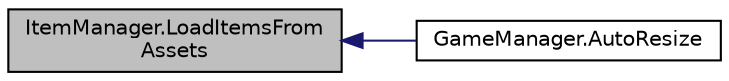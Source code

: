 digraph "ItemManager.LoadItemsFromAssets"
{
  edge [fontname="Helvetica",fontsize="10",labelfontname="Helvetica",labelfontsize="10"];
  node [fontname="Helvetica",fontsize="10",shape=record];
  rankdir="LR";
  Node18 [label="ItemManager.LoadItemsFrom\lAssets",height=0.2,width=0.4,color="black", fillcolor="grey75", style="filled", fontcolor="black"];
  Node18 -> Node19 [dir="back",color="midnightblue",fontsize="10",style="solid",fontname="Helvetica"];
  Node19 [label="GameManager.AutoResize",height=0.2,width=0.4,color="black", fillcolor="white", style="filled",URL="$class_game_manager.html#a4f96a39e9bce46cd827713594478859a",tooltip="Developed by: Lucas (lss5); Adjusts width and height of a GUI for it stays in proportion with the use..."];
}
